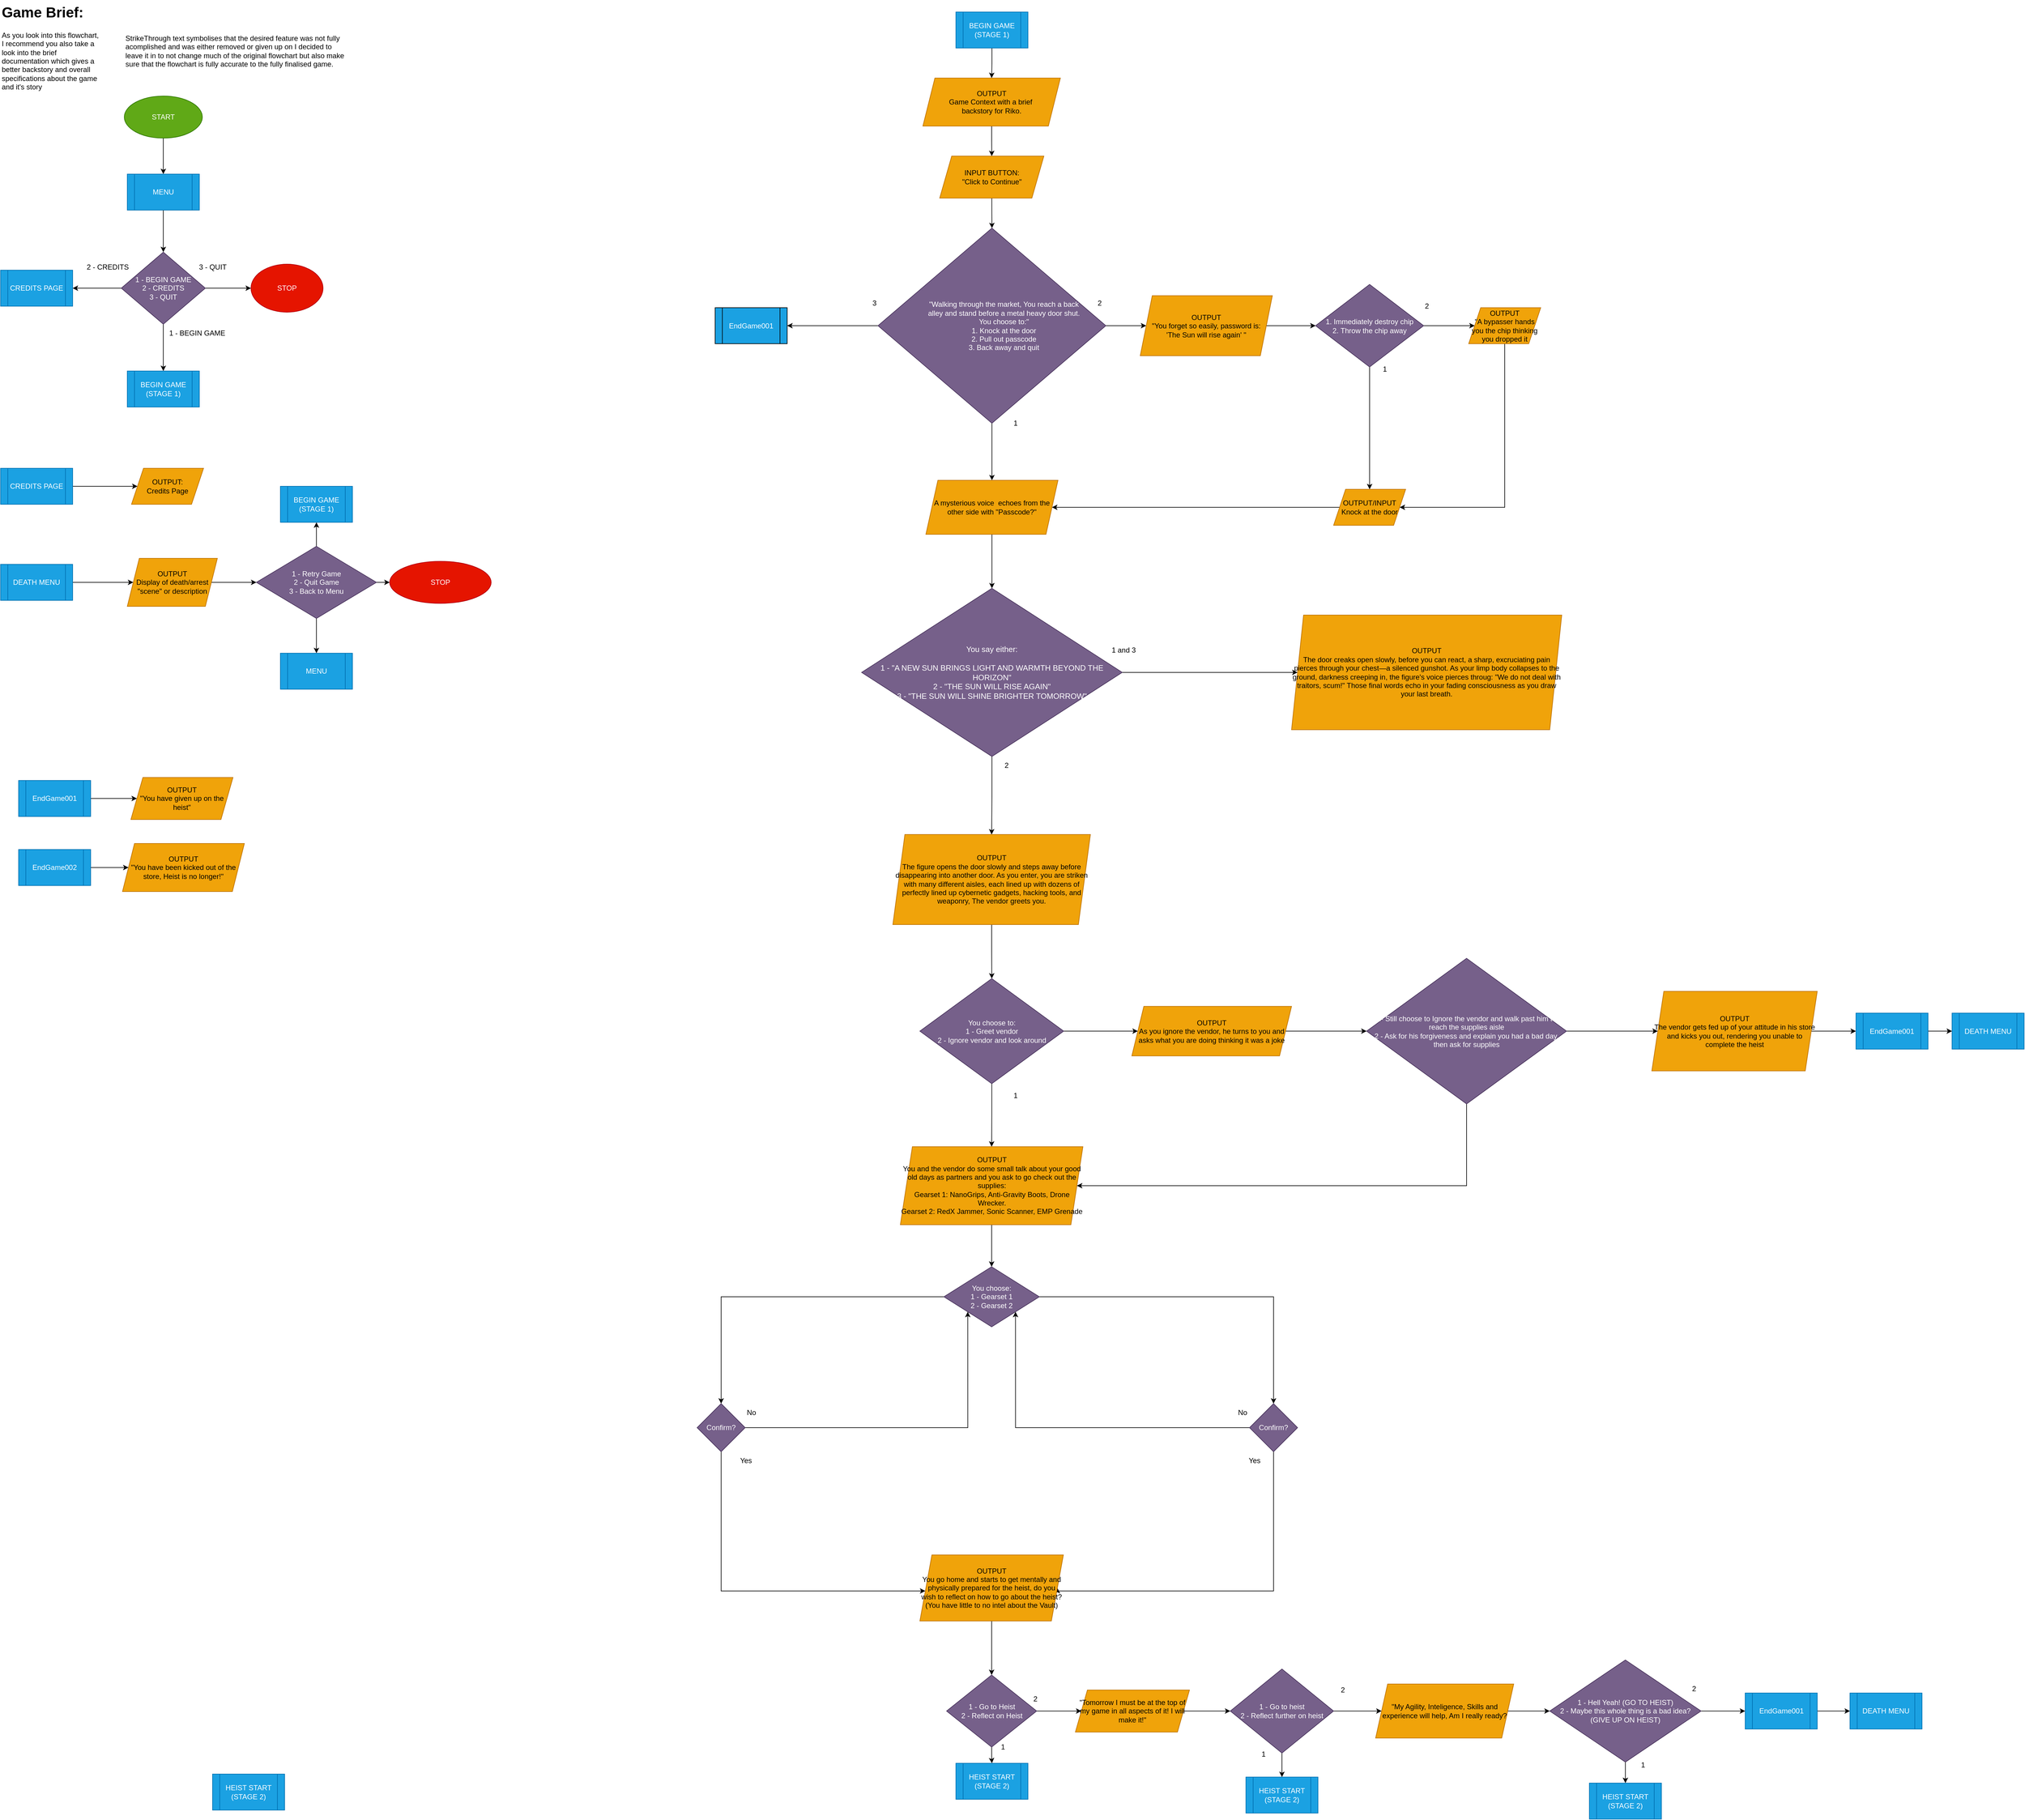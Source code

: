 <mxfile version="24.7.17">
  <diagram name="Page-1" id="VmHKmfUE9KVC_jt5b50s">
    <mxGraphModel dx="1400" dy="854" grid="1" gridSize="10" guides="1" tooltips="1" connect="1" arrows="1" fold="1" page="1" pageScale="1" pageWidth="827" pageHeight="1169" math="0" shadow="0">
      <root>
        <mxCell id="0" />
        <mxCell id="1" parent="0" />
        <mxCell id="46WT86W8ZebrYgX9wmy_-6" style="edgeStyle=orthogonalEdgeStyle;rounded=0;orthogonalLoop=1;jettySize=auto;html=1;exitX=0.5;exitY=1;exitDx=0;exitDy=0;" parent="1" source="46WT86W8ZebrYgX9wmy_-1" target="46WT86W8ZebrYgX9wmy_-2" edge="1">
          <mxGeometry relative="1" as="geometry" />
        </mxCell>
        <mxCell id="46WT86W8ZebrYgX9wmy_-1" value="START" style="ellipse;whiteSpace=wrap;html=1;fillColor=#60a917;fontColor=#ffffff;strokeColor=#2D7600;" parent="1" vertex="1">
          <mxGeometry x="206" y="160" width="130" height="70" as="geometry" />
        </mxCell>
        <mxCell id="oyWgZkVQvpPqm8uU8-76-2" style="edgeStyle=orthogonalEdgeStyle;rounded=0;orthogonalLoop=1;jettySize=auto;html=1;exitX=0.5;exitY=1;exitDx=0;exitDy=0;" parent="1" source="46WT86W8ZebrYgX9wmy_-2" target="46WT86W8ZebrYgX9wmy_-4" edge="1">
          <mxGeometry relative="1" as="geometry" />
        </mxCell>
        <mxCell id="46WT86W8ZebrYgX9wmy_-2" value="MENU" style="shape=process;whiteSpace=wrap;html=1;backgroundOutline=1;fillColor=#1ba1e2;strokeColor=#006EAF;fontColor=#ffffff;" parent="1" vertex="1">
          <mxGeometry x="211" y="290" width="120" height="60" as="geometry" />
        </mxCell>
        <mxCell id="46WT86W8ZebrYgX9wmy_-8" style="edgeStyle=orthogonalEdgeStyle;rounded=0;orthogonalLoop=1;jettySize=auto;html=1;exitX=1;exitY=0.5;exitDx=0;exitDy=0;" parent="1" source="46WT86W8ZebrYgX9wmy_-4" target="46WT86W8ZebrYgX9wmy_-7" edge="1">
          <mxGeometry relative="1" as="geometry" />
        </mxCell>
        <mxCell id="oyWgZkVQvpPqm8uU8-76-1" style="edgeStyle=orthogonalEdgeStyle;rounded=0;orthogonalLoop=1;jettySize=auto;html=1;exitX=0;exitY=0.5;exitDx=0;exitDy=0;" parent="1" source="46WT86W8ZebrYgX9wmy_-4" target="46WT86W8ZebrYgX9wmy_-28" edge="1">
          <mxGeometry relative="1" as="geometry" />
        </mxCell>
        <mxCell id="ohu0Xb9F8poQxh4BpGcP-58" style="edgeStyle=orthogonalEdgeStyle;rounded=0;orthogonalLoop=1;jettySize=auto;html=1;exitX=0.5;exitY=1;exitDx=0;exitDy=0;" edge="1" parent="1" source="46WT86W8ZebrYgX9wmy_-4" target="ohu0Xb9F8poQxh4BpGcP-57">
          <mxGeometry relative="1" as="geometry" />
        </mxCell>
        <mxCell id="46WT86W8ZebrYgX9wmy_-4" value="1 - BEGIN GAME&lt;div&gt;2 - CREDITS&lt;/div&gt;&lt;div&gt;3 - QUIT&lt;/div&gt;" style="rhombus;whiteSpace=wrap;html=1;fillColor=#76608a;fontColor=#ffffff;strokeColor=#432D57;" parent="1" vertex="1">
          <mxGeometry x="201" y="420" width="140" height="120" as="geometry" />
        </mxCell>
        <mxCell id="46WT86W8ZebrYgX9wmy_-7" value="STOP" style="ellipse;whiteSpace=wrap;html=1;fillColor=#e51400;fontColor=#ffffff;strokeColor=#B20000;" parent="1" vertex="1">
          <mxGeometry x="417" y="440" width="120" height="80" as="geometry" />
        </mxCell>
        <mxCell id="46WT86W8ZebrYgX9wmy_-9" value="3 - QUIT" style="text;html=1;align=center;verticalAlign=middle;resizable=0;points=[];autosize=1;strokeColor=none;fillColor=none;" parent="1" vertex="1">
          <mxGeometry x="318" y="430" width="70" height="30" as="geometry" />
        </mxCell>
        <mxCell id="46WT86W8ZebrYgX9wmy_-37" style="edgeStyle=orthogonalEdgeStyle;rounded=0;orthogonalLoop=1;jettySize=auto;html=1;exitX=0.5;exitY=1;exitDx=0;exitDy=0;fontFamily=Helvetica;fontSize=12;fontColor=default;" parent="1" source="46WT86W8ZebrYgX9wmy_-18" target="46WT86W8ZebrYgX9wmy_-36" edge="1">
          <mxGeometry relative="1" as="geometry" />
        </mxCell>
        <mxCell id="46WT86W8ZebrYgX9wmy_-18" value="BEGIN GAME&lt;div&gt;(STAGE 1)&lt;/div&gt;" style="shape=process;whiteSpace=wrap;html=1;backgroundOutline=1;fillColor=#1ba1e2;fontColor=#ffffff;strokeColor=#006EAF;" parent="1" vertex="1">
          <mxGeometry x="1591" y="20" width="120" height="60" as="geometry" />
        </mxCell>
        <mxCell id="46WT86W8ZebrYgX9wmy_-25" value="2 - CREDITS" style="text;html=1;align=center;verticalAlign=middle;resizable=0;points=[];autosize=1;strokeColor=none;fillColor=none;fontFamily=Helvetica;fontSize=12;fontColor=default;" parent="1" vertex="1">
          <mxGeometry x="133" y="430" width="90" height="30" as="geometry" />
        </mxCell>
        <mxCell id="46WT86W8ZebrYgX9wmy_-26" value="1 - BEGIN GAME" style="text;html=1;align=center;verticalAlign=middle;resizable=0;points=[];autosize=1;strokeColor=none;fillColor=none;fontFamily=Helvetica;fontSize=12;fontColor=default;" parent="1" vertex="1">
          <mxGeometry x="267" y="540" width="120" height="30" as="geometry" />
        </mxCell>
        <mxCell id="46WT86W8ZebrYgX9wmy_-28" value="CREDITS PAGE" style="shape=process;whiteSpace=wrap;html=1;backgroundOutline=1;strokeColor=#006EAF;align=center;verticalAlign=middle;fontFamily=Helvetica;fontSize=12;fontColor=#ffffff;fillColor=#1ba1e2;" parent="1" vertex="1">
          <mxGeometry y="450" width="120" height="60" as="geometry" />
        </mxCell>
        <mxCell id="46WT86W8ZebrYgX9wmy_-35" style="edgeStyle=orthogonalEdgeStyle;rounded=0;orthogonalLoop=1;jettySize=auto;html=1;exitX=1;exitY=0.5;exitDx=0;exitDy=0;fontFamily=Helvetica;fontSize=12;fontColor=default;" parent="1" source="46WT86W8ZebrYgX9wmy_-32" target="46WT86W8ZebrYgX9wmy_-34" edge="1">
          <mxGeometry relative="1" as="geometry" />
        </mxCell>
        <mxCell id="46WT86W8ZebrYgX9wmy_-32" value="CREDITS PAGE" style="shape=process;whiteSpace=wrap;html=1;backgroundOutline=1;strokeColor=#006EAF;align=center;verticalAlign=middle;fontFamily=Helvetica;fontSize=12;fontColor=#ffffff;fillColor=#1ba1e2;" parent="1" vertex="1">
          <mxGeometry y="780" width="120" height="60" as="geometry" />
        </mxCell>
        <mxCell id="46WT86W8ZebrYgX9wmy_-34" value="OUTPUT:&lt;br&gt;Credits Page" style="shape=parallelogram;perimeter=parallelogramPerimeter;whiteSpace=wrap;html=1;fixedSize=1;strokeColor=#BD7000;align=center;verticalAlign=middle;fontFamily=Helvetica;fontSize=12;fontColor=#000000;fillColor=#f0a30a;" parent="1" vertex="1">
          <mxGeometry x="218" y="780" width="120" height="60" as="geometry" />
        </mxCell>
        <mxCell id="46WT86W8ZebrYgX9wmy_-39" style="edgeStyle=orthogonalEdgeStyle;rounded=0;orthogonalLoop=1;jettySize=auto;html=1;exitX=0.5;exitY=1;exitDx=0;exitDy=0;fontFamily=Helvetica;fontSize=12;fontColor=default;" parent="1" source="46WT86W8ZebrYgX9wmy_-36" target="46WT86W8ZebrYgX9wmy_-38" edge="1">
          <mxGeometry relative="1" as="geometry" />
        </mxCell>
        <mxCell id="46WT86W8ZebrYgX9wmy_-36" value="OUTPUT&lt;div&gt;Game Context with a brief&amp;nbsp;&lt;/div&gt;&lt;div&gt;backstory for Riko.&lt;/div&gt;" style="shape=parallelogram;perimeter=parallelogramPerimeter;whiteSpace=wrap;html=1;fixedSize=1;strokeColor=#BD7000;align=center;verticalAlign=middle;fontFamily=Helvetica;fontSize=12;fontColor=#000000;fillColor=#f0a30a;" parent="1" vertex="1">
          <mxGeometry x="1536" y="130" width="229" height="80" as="geometry" />
        </mxCell>
        <mxCell id="oyWgZkVQvpPqm8uU8-76-6" style="edgeStyle=orthogonalEdgeStyle;rounded=0;orthogonalLoop=1;jettySize=auto;html=1;exitX=0.5;exitY=1;exitDx=0;exitDy=0;" parent="1" source="46WT86W8ZebrYgX9wmy_-38" target="oyWgZkVQvpPqm8uU8-76-5" edge="1">
          <mxGeometry relative="1" as="geometry" />
        </mxCell>
        <mxCell id="46WT86W8ZebrYgX9wmy_-38" value="INPUT BUTTON:&#xa;&quot;Click to Continue&quot;" style="shape=parallelogram;perimeter=parallelogramPerimeter;whiteSpace=wrap;fixedSize=1;strokeColor=#BD7000;align=center;verticalAlign=middle;fontFamily=Helvetica;fontSize=12;fontColor=#000000;fillColor=#f0a30a;" parent="1" vertex="1">
          <mxGeometry x="1564" y="260" width="173.5" height="70" as="geometry" />
        </mxCell>
        <mxCell id="oyWgZkVQvpPqm8uU8-76-3" value="StrikeThrough text symbolises that the desired feature&amp;nbsp;&lt;span style=&quot;background-color: initial;&quot;&gt;was not fully&amp;nbsp;&lt;/span&gt;&lt;div&gt;&lt;span style=&quot;background-color: initial;&quot;&gt;acomplished and was either removed or given up on&amp;nbsp;&lt;/span&gt;&lt;span style=&quot;background-color: initial;&quot;&gt;I decided to&amp;nbsp;&lt;/span&gt;&lt;/div&gt;&lt;div&gt;&lt;span style=&quot;background-color: initial;&quot;&gt;leave it in to not change much of the original flowchart&amp;nbsp;&lt;/span&gt;&lt;span style=&quot;background-color: initial;&quot;&gt;but also make&lt;/span&gt;&lt;/div&gt;&lt;div&gt;&lt;span style=&quot;background-color: initial;&quot;&gt;sure that the flowchart is fully accurate to the fully finalised game.&lt;/span&gt;&lt;/div&gt;" style="text;html=1;align=left;verticalAlign=middle;resizable=0;points=[];autosize=1;strokeColor=none;fillColor=none;" parent="1" vertex="1">
          <mxGeometry x="206" y="50" width="390" height="70" as="geometry" />
        </mxCell>
        <mxCell id="oyWgZkVQvpPqm8uU8-76-8" style="edgeStyle=orthogonalEdgeStyle;rounded=0;orthogonalLoop=1;jettySize=auto;html=1;exitX=0;exitY=0.5;exitDx=0;exitDy=0;" parent="1" source="oyWgZkVQvpPqm8uU8-76-5" target="oyWgZkVQvpPqm8uU8-76-7" edge="1">
          <mxGeometry relative="1" as="geometry" />
        </mxCell>
        <mxCell id="oyWgZkVQvpPqm8uU8-76-17" style="edgeStyle=orthogonalEdgeStyle;rounded=0;orthogonalLoop=1;jettySize=auto;html=1;exitX=1;exitY=0.5;exitDx=0;exitDy=0;" parent="1" source="oyWgZkVQvpPqm8uU8-76-5" target="oyWgZkVQvpPqm8uU8-76-16" edge="1">
          <mxGeometry relative="1" as="geometry" />
        </mxCell>
        <mxCell id="ohu0Xb9F8poQxh4BpGcP-9" style="edgeStyle=orthogonalEdgeStyle;rounded=0;orthogonalLoop=1;jettySize=auto;html=1;exitX=0.5;exitY=1;exitDx=0;exitDy=0;" edge="1" parent="1" source="oyWgZkVQvpPqm8uU8-76-5" target="ohu0Xb9F8poQxh4BpGcP-8">
          <mxGeometry relative="1" as="geometry" />
        </mxCell>
        <mxCell id="oyWgZkVQvpPqm8uU8-76-5" value="&lt;blockquote style=&quot;margin: 0 0 0 40px; border: none; padding: 0px;&quot;&gt;&lt;div style=&quot;&quot;&gt;&quot;Walking through the market, You reach a back&lt;/div&gt;&lt;div style=&quot;&quot;&gt;alley and stand before a metal heavy door shut.&lt;/div&gt;&lt;div style=&quot;&quot;&gt;You choose to:&quot;&lt;/div&gt;&lt;div style=&quot;&quot;&gt;1. Knock at the door&lt;/div&gt;&lt;div style=&quot;&quot;&gt;2. Pull out passcode&lt;/div&gt;&lt;div style=&quot;&quot;&gt;3. Back away and quit&lt;/div&gt;&lt;/blockquote&gt;" style="rhombus;whiteSpace=wrap;html=1;align=center;fillColor=#76608a;fontColor=#ffffff;strokeColor=#432D57;" parent="1" vertex="1">
          <mxGeometry x="1461.25" y="380" width="379.5" height="325" as="geometry" />
        </mxCell>
        <mxCell id="oyWgZkVQvpPqm8uU8-76-7" value="&lt;font color=&quot;#ffffff&quot;&gt;EndGame001&lt;/font&gt;" style="shape=process;whiteSpace=wrap;html=1;backgroundOutline=1;fillColor=#1BA1E2;" parent="1" vertex="1">
          <mxGeometry x="1190" y="512.5" width="120" height="60" as="geometry" />
        </mxCell>
        <mxCell id="oyWgZkVQvpPqm8uU8-76-9" value="3" style="text;html=1;align=center;verticalAlign=middle;resizable=0;points=[];autosize=1;strokeColor=none;fillColor=none;" parent="1" vertex="1">
          <mxGeometry x="1440" y="490" width="30" height="30" as="geometry" />
        </mxCell>
        <mxCell id="oyWgZkVQvpPqm8uU8-76-10" value="2" style="text;html=1;align=center;verticalAlign=middle;resizable=0;points=[];autosize=1;strokeColor=none;fillColor=none;" parent="1" vertex="1">
          <mxGeometry x="1815" y="490" width="30" height="30" as="geometry" />
        </mxCell>
        <mxCell id="oyWgZkVQvpPqm8uU8-76-12" value="1" style="text;html=1;align=center;verticalAlign=middle;resizable=0;points=[];autosize=1;strokeColor=none;fillColor=none;" parent="1" vertex="1">
          <mxGeometry x="1675" y="690" width="30" height="30" as="geometry" />
        </mxCell>
        <mxCell id="ohu0Xb9F8poQxh4BpGcP-2" style="edgeStyle=orthogonalEdgeStyle;rounded=0;orthogonalLoop=1;jettySize=auto;html=1;exitX=1;exitY=0.5;exitDx=0;exitDy=0;" edge="1" parent="1" source="oyWgZkVQvpPqm8uU8-76-16" target="ohu0Xb9F8poQxh4BpGcP-1">
          <mxGeometry relative="1" as="geometry" />
        </mxCell>
        <mxCell id="oyWgZkVQvpPqm8uU8-76-16" value="OUTPUT&lt;div&gt;&quot;You forget so easily, password is:&lt;br&gt;&#39;The Sun will rise again&#39; &quot;&lt;/div&gt;" style="shape=parallelogram;perimeter=parallelogramPerimeter;whiteSpace=wrap;html=1;fixedSize=1;fillColor=#f0a30a;fontColor=#000000;strokeColor=#BD7000;" parent="1" vertex="1">
          <mxGeometry x="1898" y="492.5" width="220" height="100" as="geometry" />
        </mxCell>
        <mxCell id="ohu0Xb9F8poQxh4BpGcP-11" style="edgeStyle=orthogonalEdgeStyle;rounded=0;orthogonalLoop=1;jettySize=auto;html=1;exitX=0.5;exitY=1;exitDx=0;exitDy=0;" edge="1" parent="1" source="ohu0Xb9F8poQxh4BpGcP-1" target="ohu0Xb9F8poQxh4BpGcP-10">
          <mxGeometry relative="1" as="geometry" />
        </mxCell>
        <mxCell id="ohu0Xb9F8poQxh4BpGcP-14" style="edgeStyle=orthogonalEdgeStyle;rounded=0;orthogonalLoop=1;jettySize=auto;html=1;exitX=1;exitY=0.5;exitDx=0;exitDy=0;" edge="1" parent="1" source="ohu0Xb9F8poQxh4BpGcP-1" target="ohu0Xb9F8poQxh4BpGcP-15">
          <mxGeometry relative="1" as="geometry">
            <mxPoint x="2520.0" y="515.211" as="targetPoint" />
          </mxGeometry>
        </mxCell>
        <mxCell id="ohu0Xb9F8poQxh4BpGcP-1" value="1. Immediately destroy chip&lt;div&gt;2.&amp;nbsp;&lt;span style=&quot;background-color: initial;&quot;&gt;Throw the chip away&lt;/span&gt;&lt;/div&gt;" style="rhombus;whiteSpace=wrap;html=1;fillColor=#76608a;fontColor=#ffffff;strokeColor=#432D57;" vertex="1" parent="1">
          <mxGeometry x="2190" y="473.75" width="180" height="137.5" as="geometry" />
        </mxCell>
        <mxCell id="ohu0Xb9F8poQxh4BpGcP-18" value="" style="edgeStyle=orthogonalEdgeStyle;rounded=0;orthogonalLoop=1;jettySize=auto;html=1;" edge="1" parent="1" source="ohu0Xb9F8poQxh4BpGcP-8" target="ohu0Xb9F8poQxh4BpGcP-17">
          <mxGeometry relative="1" as="geometry" />
        </mxCell>
        <mxCell id="ohu0Xb9F8poQxh4BpGcP-8" value="A mysterious voice&amp;nbsp; echoes from the other side with &quot;Passcode?&quot;" style="shape=parallelogram;perimeter=parallelogramPerimeter;whiteSpace=wrap;html=1;fixedSize=1;fillColor=#f0a30a;fontColor=#000000;strokeColor=#BD7000;" vertex="1" parent="1">
          <mxGeometry x="1541" y="800" width="220" height="90" as="geometry" />
        </mxCell>
        <mxCell id="ohu0Xb9F8poQxh4BpGcP-12" style="edgeStyle=orthogonalEdgeStyle;rounded=0;orthogonalLoop=1;jettySize=auto;html=1;exitX=0;exitY=0.5;exitDx=0;exitDy=0;" edge="1" parent="1" source="ohu0Xb9F8poQxh4BpGcP-10" target="ohu0Xb9F8poQxh4BpGcP-8">
          <mxGeometry relative="1" as="geometry" />
        </mxCell>
        <mxCell id="ohu0Xb9F8poQxh4BpGcP-10" value="OUTPUT/INPUT&lt;br&gt;Knock at the door" style="shape=parallelogram;perimeter=parallelogramPerimeter;whiteSpace=wrap;html=1;fixedSize=1;fillColor=#f0a30a;fontColor=#000000;strokeColor=#BD7000;" vertex="1" parent="1">
          <mxGeometry x="2220" y="815" width="120" height="60" as="geometry" />
        </mxCell>
        <mxCell id="ohu0Xb9F8poQxh4BpGcP-13" value="1" style="text;html=1;align=center;verticalAlign=middle;resizable=0;points=[];autosize=1;strokeColor=none;fillColor=none;" vertex="1" parent="1">
          <mxGeometry x="2290" y="600" width="30" height="30" as="geometry" />
        </mxCell>
        <mxCell id="ohu0Xb9F8poQxh4BpGcP-16" style="edgeStyle=orthogonalEdgeStyle;rounded=0;orthogonalLoop=1;jettySize=auto;html=1;exitX=0.5;exitY=1;exitDx=0;exitDy=0;entryX=1;entryY=0.5;entryDx=0;entryDy=0;" edge="1" parent="1" source="ohu0Xb9F8poQxh4BpGcP-15" target="ohu0Xb9F8poQxh4BpGcP-10">
          <mxGeometry relative="1" as="geometry">
            <Array as="points">
              <mxPoint x="2505" y="845" />
            </Array>
          </mxGeometry>
        </mxCell>
        <mxCell id="ohu0Xb9F8poQxh4BpGcP-15" value="OUTPUT&lt;br&gt;&quot;A bypasser hands you the chip thinking you dropped it" style="shape=parallelogram;perimeter=parallelogramPerimeter;whiteSpace=wrap;html=1;fixedSize=1;fillColor=#f0a30a;fontColor=#000000;strokeColor=#BD7000;" vertex="1" parent="1">
          <mxGeometry x="2445" y="512.5" width="120" height="60" as="geometry" />
        </mxCell>
        <mxCell id="ohu0Xb9F8poQxh4BpGcP-22" value="" style="edgeStyle=orthogonalEdgeStyle;rounded=0;orthogonalLoop=1;jettySize=auto;html=1;" edge="1" parent="1" source="ohu0Xb9F8poQxh4BpGcP-17" target="ohu0Xb9F8poQxh4BpGcP-21">
          <mxGeometry relative="1" as="geometry" />
        </mxCell>
        <mxCell id="ohu0Xb9F8poQxh4BpGcP-27" value="" style="edgeStyle=orthogonalEdgeStyle;rounded=0;orthogonalLoop=1;jettySize=auto;html=1;" edge="1" parent="1" source="ohu0Xb9F8poQxh4BpGcP-17" target="ohu0Xb9F8poQxh4BpGcP-26">
          <mxGeometry relative="1" as="geometry" />
        </mxCell>
        <mxCell id="ohu0Xb9F8poQxh4BpGcP-17" value="&lt;font style=&quot;font-size: 13px;&quot;&gt;You say either:&lt;/font&gt;&lt;div&gt;&lt;font style=&quot;font-size: 13px;&quot;&gt;&lt;br&gt;&lt;div style=&quot;&quot;&gt;&lt;span style=&quot;background-color: initial;&quot;&gt;1 - &quot;A NEW SUN BRINGS LIGHT AND WARMTH BEYOND THE HORIZON&quot;&lt;/span&gt;&lt;/div&gt;&lt;/font&gt;&lt;div&gt;&lt;div style=&quot;font-size: 13px;&quot;&gt;&lt;font style=&quot;font-size: 13px;&quot;&gt;2 - &quot;THE SUN WILL RISE AGAIN&quot;&lt;/font&gt;&lt;/div&gt;&lt;div style=&quot;font-size: 13px;&quot;&gt;&lt;font style=&quot;font-size: 13px;&quot;&gt;3 - &quot;THE SUN WILL SHINE BRIGHTER TOMORROW&quot;&lt;/font&gt;&lt;/div&gt;&lt;/div&gt;&lt;/div&gt;" style="rhombus;whiteSpace=wrap;html=1;align=center;fillColor=#76608a;fontColor=#ffffff;strokeColor=#432D57;" vertex="1" parent="1">
          <mxGeometry x="1434" y="980" width="434" height="280" as="geometry" />
        </mxCell>
        <mxCell id="ohu0Xb9F8poQxh4BpGcP-21" value="OUTPUT&lt;br&gt;&lt;div style=&quot;&quot;&gt;&lt;span style=&quot;background-color: initial;&quot;&gt;The door creaks open slowly, before you can react, a sharp, excruciating pain pierces through your chest—a silenced gunshot. As your limp body collapses to the ground, darkness creeping in, the figure&#39;s voice pierces throug: &lt;/span&gt;&lt;span style=&quot;background-color: initial;&quot;&gt;&quot;We do not deal with traitors, scum!&quot;&lt;/span&gt;&lt;span style=&quot;background-color: initial;&quot;&gt; Those final words echo in your fading consciousness as you draw your last breath.&lt;/span&gt;&lt;/div&gt;" style="shape=parallelogram;perimeter=parallelogramPerimeter;whiteSpace=wrap;html=1;fixedSize=1;align=center;fillColor=#f0a30a;fontColor=#000000;strokeColor=#BD7000;" vertex="1" parent="1">
          <mxGeometry x="2150" y="1024.5" width="450" height="191" as="geometry" />
        </mxCell>
        <mxCell id="ohu0Xb9F8poQxh4BpGcP-23" value="1 and 3" style="text;html=1;align=center;verticalAlign=middle;resizable=0;points=[];autosize=1;strokeColor=none;fillColor=none;" vertex="1" parent="1">
          <mxGeometry x="1840" y="1068" width="60" height="30" as="geometry" />
        </mxCell>
        <mxCell id="ohu0Xb9F8poQxh4BpGcP-24" value="2" style="text;html=1;align=center;verticalAlign=middle;resizable=0;points=[];autosize=1;strokeColor=none;fillColor=none;" vertex="1" parent="1">
          <mxGeometry x="2360" y="495" width="30" height="30" as="geometry" />
        </mxCell>
        <mxCell id="ohu0Xb9F8poQxh4BpGcP-25" value="2" style="text;html=1;align=center;verticalAlign=middle;resizable=0;points=[];autosize=1;strokeColor=none;fillColor=none;" vertex="1" parent="1">
          <mxGeometry x="1660" y="1260" width="30" height="30" as="geometry" />
        </mxCell>
        <mxCell id="ohu0Xb9F8poQxh4BpGcP-29" value="" style="edgeStyle=orthogonalEdgeStyle;rounded=0;orthogonalLoop=1;jettySize=auto;html=1;" edge="1" parent="1" source="ohu0Xb9F8poQxh4BpGcP-26" target="ohu0Xb9F8poQxh4BpGcP-28">
          <mxGeometry relative="1" as="geometry" />
        </mxCell>
        <mxCell id="ohu0Xb9F8poQxh4BpGcP-26" value="OUTPUT&lt;br&gt;The figure opens the door slowly and steps away before disappearing into another door. As you enter, you are striken with many different aisles, each lined up with dozens of perfectly lined up cybernetic gadgets, hacking tools, and weaponry, The vendor greets you." style="shape=parallelogram;perimeter=parallelogramPerimeter;whiteSpace=wrap;html=1;fixedSize=1;fillColor=#f0a30a;fontColor=#000000;strokeColor=#BD7000;" vertex="1" parent="1">
          <mxGeometry x="1486" y="1390" width="329" height="150" as="geometry" />
        </mxCell>
        <mxCell id="ohu0Xb9F8poQxh4BpGcP-31" value="" style="edgeStyle=orthogonalEdgeStyle;rounded=0;orthogonalLoop=1;jettySize=auto;html=1;" edge="1" parent="1" source="ohu0Xb9F8poQxh4BpGcP-28" target="ohu0Xb9F8poQxh4BpGcP-30">
          <mxGeometry relative="1" as="geometry" />
        </mxCell>
        <mxCell id="ohu0Xb9F8poQxh4BpGcP-33" value="" style="edgeStyle=orthogonalEdgeStyle;rounded=0;orthogonalLoop=1;jettySize=auto;html=1;" edge="1" parent="1" source="ohu0Xb9F8poQxh4BpGcP-28" target="ohu0Xb9F8poQxh4BpGcP-34">
          <mxGeometry relative="1" as="geometry">
            <mxPoint x="1920.25" y="1717.5" as="targetPoint" />
          </mxGeometry>
        </mxCell>
        <mxCell id="ohu0Xb9F8poQxh4BpGcP-28" value="You choose to:&lt;br&gt;1 - Greet vendor&lt;div&gt;2 - Ignore vendor and look around&lt;/div&gt;" style="rhombus;whiteSpace=wrap;html=1;fillColor=#76608a;fontColor=#ffffff;strokeColor=#432D57;" vertex="1" parent="1">
          <mxGeometry x="1531" y="1630" width="239.5" height="175" as="geometry" />
        </mxCell>
        <mxCell id="ohu0Xb9F8poQxh4BpGcP-36" style="edgeStyle=orthogonalEdgeStyle;rounded=0;orthogonalLoop=1;jettySize=auto;html=1;exitX=0.5;exitY=1;exitDx=0;exitDy=0;entryX=0.5;entryY=0;entryDx=0;entryDy=0;" edge="1" parent="1" source="ohu0Xb9F8poQxh4BpGcP-30" target="ohu0Xb9F8poQxh4BpGcP-35">
          <mxGeometry relative="1" as="geometry" />
        </mxCell>
        <mxCell id="ohu0Xb9F8poQxh4BpGcP-30" value="OUTPUT&lt;br&gt;You and the vendor do some small talk about your good old days as partners and you ask to go check out the supplies:&lt;br&gt;Gearset 1: NanoGrips, Anti-Gravity Boots, Drone Wrecker.&lt;div&gt;Gearset 2: RedX Jammer, Sonic Scanner, EMP Grenade&lt;/div&gt;" style="shape=parallelogram;perimeter=parallelogramPerimeter;whiteSpace=wrap;html=1;fixedSize=1;fillColor=#f0a30a;fontColor=#000000;strokeColor=#BD7000;" vertex="1" parent="1">
          <mxGeometry x="1498.5" y="1910" width="304" height="130" as="geometry" />
        </mxCell>
        <mxCell id="ohu0Xb9F8poQxh4BpGcP-40" value="" style="edgeStyle=orthogonalEdgeStyle;rounded=0;orthogonalLoop=1;jettySize=auto;html=1;" edge="1" parent="1" source="ohu0Xb9F8poQxh4BpGcP-34" target="ohu0Xb9F8poQxh4BpGcP-39">
          <mxGeometry relative="1" as="geometry" />
        </mxCell>
        <mxCell id="ohu0Xb9F8poQxh4BpGcP-34" value="&lt;div&gt;OUTPUT&lt;/div&gt;As you ignore the vendor, he turns to you and asks what you are doing thinking it was a joke" style="shape=parallelogram;perimeter=parallelogramPerimeter;whiteSpace=wrap;html=1;fixedSize=1;fillColor=#f0a30a;fontColor=#000000;strokeColor=#BD7000;" vertex="1" parent="1">
          <mxGeometry x="1884" y="1676.25" width="266" height="82.5" as="geometry" />
        </mxCell>
        <mxCell id="ohu0Xb9F8poQxh4BpGcP-76" style="edgeStyle=orthogonalEdgeStyle;rounded=0;orthogonalLoop=1;jettySize=auto;html=1;exitX=1;exitY=0.5;exitDx=0;exitDy=0;" edge="1" parent="1" source="ohu0Xb9F8poQxh4BpGcP-35" target="ohu0Xb9F8poQxh4BpGcP-80">
          <mxGeometry relative="1" as="geometry">
            <mxPoint x="2120" y="2340" as="targetPoint" />
          </mxGeometry>
        </mxCell>
        <mxCell id="ohu0Xb9F8poQxh4BpGcP-77" style="edgeStyle=orthogonalEdgeStyle;rounded=0;orthogonalLoop=1;jettySize=auto;html=1;exitX=0;exitY=0.5;exitDx=0;exitDy=0;" edge="1" parent="1" source="ohu0Xb9F8poQxh4BpGcP-35" target="ohu0Xb9F8poQxh4BpGcP-78">
          <mxGeometry relative="1" as="geometry">
            <mxPoint x="1200" y="2340" as="targetPoint" />
          </mxGeometry>
        </mxCell>
        <mxCell id="ohu0Xb9F8poQxh4BpGcP-35" value="You choose:&lt;br&gt;1 - Gearset 1&lt;div&gt;2 - Gearset 2&lt;/div&gt;" style="rhombus;whiteSpace=wrap;html=1;fillColor=#76608a;fontColor=#ffffff;strokeColor=#432D57;" vertex="1" parent="1">
          <mxGeometry x="1571" y="2110" width="159" height="100" as="geometry" />
        </mxCell>
        <mxCell id="ohu0Xb9F8poQxh4BpGcP-38" value="1" style="text;html=1;align=center;verticalAlign=middle;resizable=0;points=[];autosize=1;strokeColor=none;fillColor=none;" vertex="1" parent="1">
          <mxGeometry x="1675" y="1810" width="30" height="30" as="geometry" />
        </mxCell>
        <mxCell id="ohu0Xb9F8poQxh4BpGcP-48" value="" style="edgeStyle=orthogonalEdgeStyle;rounded=0;orthogonalLoop=1;jettySize=auto;html=1;" edge="1" parent="1" source="ohu0Xb9F8poQxh4BpGcP-39" target="ohu0Xb9F8poQxh4BpGcP-47">
          <mxGeometry relative="1" as="geometry" />
        </mxCell>
        <mxCell id="ohu0Xb9F8poQxh4BpGcP-54" style="edgeStyle=orthogonalEdgeStyle;rounded=0;orthogonalLoop=1;jettySize=auto;html=1;exitX=0.5;exitY=1;exitDx=0;exitDy=0;entryX=1;entryY=0.5;entryDx=0;entryDy=0;" edge="1" parent="1" source="ohu0Xb9F8poQxh4BpGcP-39" target="ohu0Xb9F8poQxh4BpGcP-30">
          <mxGeometry relative="1" as="geometry">
            <Array as="points">
              <mxPoint x="2442" y="1975" />
            </Array>
          </mxGeometry>
        </mxCell>
        <mxCell id="ohu0Xb9F8poQxh4BpGcP-39" value="1- Still choose to Ignore the vendor and walk past him to reach the supplies aisle&lt;div&gt;2 - Ask for his forgiveness and explain you had a bad day, then ask for supplies&lt;/div&gt;" style="rhombus;whiteSpace=wrap;html=1;fillColor=#76608a;fontColor=#ffffff;strokeColor=#432D57;" vertex="1" parent="1">
          <mxGeometry x="2275" y="1596.25" width="333" height="242.5" as="geometry" />
        </mxCell>
        <mxCell id="ohu0Xb9F8poQxh4BpGcP-104" style="edgeStyle=orthogonalEdgeStyle;rounded=0;orthogonalLoop=1;jettySize=auto;html=1;exitX=1;exitY=0.5;exitDx=0;exitDy=0;" edge="1" parent="1" source="ohu0Xb9F8poQxh4BpGcP-47" target="ohu0Xb9F8poQxh4BpGcP-103">
          <mxGeometry relative="1" as="geometry" />
        </mxCell>
        <mxCell id="ohu0Xb9F8poQxh4BpGcP-47" value="OUTPUT&lt;br&gt;The vendor gets fed up of your attitude in his store and kicks you out, rendering you unable to complete the heist" style="shape=parallelogram;perimeter=parallelogramPerimeter;whiteSpace=wrap;html=1;fixedSize=1;fillColor=#f0a30a;fontColor=#000000;strokeColor=#BD7000;" vertex="1" parent="1">
          <mxGeometry x="2750" y="1651.25" width="275.5" height="132.5" as="geometry" />
        </mxCell>
        <mxCell id="ohu0Xb9F8poQxh4BpGcP-56" value="&lt;h1 style=&quot;margin-top: 0px;&quot;&gt;Game Brief:&lt;/h1&gt;&lt;p&gt;As you look into this flowchart, I recommend you also take a look into the brief documentation which gives a better backstory and overall specifications about the game and it&#39;s story&lt;/p&gt;" style="text;html=1;whiteSpace=wrap;overflow=hidden;rounded=0;" vertex="1" parent="1">
          <mxGeometry width="170" height="160" as="geometry" />
        </mxCell>
        <mxCell id="ohu0Xb9F8poQxh4BpGcP-57" value="BEGIN GAME&lt;div&gt;(STAGE 1)&lt;br&gt;&lt;/div&gt;" style="shape=process;whiteSpace=wrap;html=1;backgroundOutline=1;fillColor=#1ba1e2;fontColor=#ffffff;strokeColor=#006EAF;" vertex="1" parent="1">
          <mxGeometry x="211" y="618" width="120" height="60" as="geometry" />
        </mxCell>
        <mxCell id="ohu0Xb9F8poQxh4BpGcP-62" style="edgeStyle=orthogonalEdgeStyle;rounded=0;orthogonalLoop=1;jettySize=auto;html=1;exitX=1;exitY=0.5;exitDx=0;exitDy=0;entryX=0;entryY=0.5;entryDx=0;entryDy=0;" edge="1" parent="1" source="ohu0Xb9F8poQxh4BpGcP-59" target="ohu0Xb9F8poQxh4BpGcP-116">
          <mxGeometry relative="1" as="geometry">
            <mxPoint x="203" y="970" as="targetPoint" />
          </mxGeometry>
        </mxCell>
        <mxCell id="ohu0Xb9F8poQxh4BpGcP-59" value="DEATH MENU" style="shape=process;whiteSpace=wrap;html=1;backgroundOutline=1;fillColor=#1ba1e2;fontColor=#ffffff;strokeColor=#006EAF;" vertex="1" parent="1">
          <mxGeometry y="940" width="120" height="60" as="geometry" />
        </mxCell>
        <mxCell id="ohu0Xb9F8poQxh4BpGcP-60" value="DEATH MENU" style="shape=process;whiteSpace=wrap;html=1;backgroundOutline=1;fillColor=#1ba1e2;fontColor=#ffffff;strokeColor=#006EAF;" vertex="1" parent="1">
          <mxGeometry x="3250" y="1687.5" width="120" height="60" as="geometry" />
        </mxCell>
        <mxCell id="ohu0Xb9F8poQxh4BpGcP-68" style="edgeStyle=orthogonalEdgeStyle;rounded=0;orthogonalLoop=1;jettySize=auto;html=1;exitX=0.5;exitY=0;exitDx=0;exitDy=0;" edge="1" parent="1" source="ohu0Xb9F8poQxh4BpGcP-63" target="ohu0Xb9F8poQxh4BpGcP-67">
          <mxGeometry relative="1" as="geometry" />
        </mxCell>
        <mxCell id="ohu0Xb9F8poQxh4BpGcP-70" style="edgeStyle=orthogonalEdgeStyle;rounded=0;orthogonalLoop=1;jettySize=auto;html=1;exitX=0.5;exitY=1;exitDx=0;exitDy=0;" edge="1" parent="1" source="ohu0Xb9F8poQxh4BpGcP-63" target="ohu0Xb9F8poQxh4BpGcP-69">
          <mxGeometry relative="1" as="geometry" />
        </mxCell>
        <mxCell id="ohu0Xb9F8poQxh4BpGcP-71" style="edgeStyle=orthogonalEdgeStyle;rounded=0;orthogonalLoop=1;jettySize=auto;html=1;exitX=1;exitY=0.5;exitDx=0;exitDy=0;" edge="1" parent="1" source="ohu0Xb9F8poQxh4BpGcP-63" target="ohu0Xb9F8poQxh4BpGcP-65">
          <mxGeometry relative="1" as="geometry" />
        </mxCell>
        <mxCell id="ohu0Xb9F8poQxh4BpGcP-63" value="1 - Retry Game&lt;div&gt;2 - Quit Game&lt;/div&gt;&lt;div&gt;3 - Back to Menu&lt;/div&gt;" style="rhombus;whiteSpace=wrap;html=1;fillColor=#76608a;fontColor=#ffffff;strokeColor=#432D57;" vertex="1" parent="1">
          <mxGeometry x="426" y="910" width="200" height="120" as="geometry" />
        </mxCell>
        <mxCell id="ohu0Xb9F8poQxh4BpGcP-65" value="STOP" style="ellipse;whiteSpace=wrap;html=1;fillColor=#e51400;fontColor=#ffffff;strokeColor=#B20000;" vertex="1" parent="1">
          <mxGeometry x="648" y="935" width="169" height="70" as="geometry" />
        </mxCell>
        <mxCell id="ohu0Xb9F8poQxh4BpGcP-67" value="BEGIN GAME&lt;div&gt;(STAGE 1)&lt;br&gt;&lt;/div&gt;" style="shape=process;whiteSpace=wrap;html=1;backgroundOutline=1;fillColor=#1ba1e2;fontColor=#ffffff;strokeColor=#006EAF;" vertex="1" parent="1">
          <mxGeometry x="466" y="810" width="120" height="60" as="geometry" />
        </mxCell>
        <mxCell id="ohu0Xb9F8poQxh4BpGcP-69" value="MENU" style="shape=process;whiteSpace=wrap;html=1;backgroundOutline=1;fillColor=#1ba1e2;fontColor=#ffffff;strokeColor=#006EAF;" vertex="1" parent="1">
          <mxGeometry x="466" y="1088" width="120" height="60" as="geometry" />
        </mxCell>
        <mxCell id="ohu0Xb9F8poQxh4BpGcP-79" style="edgeStyle=orthogonalEdgeStyle;rounded=0;orthogonalLoop=1;jettySize=auto;html=1;exitX=1;exitY=0.5;exitDx=0;exitDy=0;entryX=0;entryY=1;entryDx=0;entryDy=0;" edge="1" parent="1" source="ohu0Xb9F8poQxh4BpGcP-78" target="ohu0Xb9F8poQxh4BpGcP-35">
          <mxGeometry relative="1" as="geometry" />
        </mxCell>
        <mxCell id="ohu0Xb9F8poQxh4BpGcP-87" value="" style="edgeStyle=orthogonalEdgeStyle;rounded=0;orthogonalLoop=1;jettySize=auto;html=1;" edge="1" parent="1" source="ohu0Xb9F8poQxh4BpGcP-78" target="ohu0Xb9F8poQxh4BpGcP-86">
          <mxGeometry relative="1" as="geometry">
            <Array as="points">
              <mxPoint x="1200" y="2650" />
            </Array>
          </mxGeometry>
        </mxCell>
        <mxCell id="ohu0Xb9F8poQxh4BpGcP-78" value="Confirm?" style="rhombus;whiteSpace=wrap;html=1;fillColor=#76608a;fontColor=#ffffff;strokeColor=#432D57;" vertex="1" parent="1">
          <mxGeometry x="1160" y="2338" width="80" height="80" as="geometry" />
        </mxCell>
        <mxCell id="ohu0Xb9F8poQxh4BpGcP-81" style="edgeStyle=orthogonalEdgeStyle;rounded=0;orthogonalLoop=1;jettySize=auto;html=1;exitX=0;exitY=0.5;exitDx=0;exitDy=0;entryX=1;entryY=1;entryDx=0;entryDy=0;" edge="1" parent="1" source="ohu0Xb9F8poQxh4BpGcP-80" target="ohu0Xb9F8poQxh4BpGcP-35">
          <mxGeometry relative="1" as="geometry" />
        </mxCell>
        <mxCell id="ohu0Xb9F8poQxh4BpGcP-88" style="edgeStyle=orthogonalEdgeStyle;rounded=0;orthogonalLoop=1;jettySize=auto;html=1;exitX=0.5;exitY=1;exitDx=0;exitDy=0;entryX=1;entryY=0.5;entryDx=0;entryDy=0;" edge="1" parent="1" source="ohu0Xb9F8poQxh4BpGcP-80" target="ohu0Xb9F8poQxh4BpGcP-86">
          <mxGeometry relative="1" as="geometry">
            <Array as="points">
              <mxPoint x="2120" y="2650" />
            </Array>
          </mxGeometry>
        </mxCell>
        <mxCell id="ohu0Xb9F8poQxh4BpGcP-80" value="Confirm?" style="rhombus;whiteSpace=wrap;html=1;fillColor=#76608a;fontColor=#ffffff;strokeColor=#432D57;" vertex="1" parent="1">
          <mxGeometry x="2080" y="2338" width="80" height="80" as="geometry" />
        </mxCell>
        <mxCell id="ohu0Xb9F8poQxh4BpGcP-82" value="No" style="text;html=1;align=center;verticalAlign=middle;resizable=0;points=[];autosize=1;strokeColor=none;fillColor=none;" vertex="1" parent="1">
          <mxGeometry x="1230" y="2338" width="40" height="30" as="geometry" />
        </mxCell>
        <mxCell id="ohu0Xb9F8poQxh4BpGcP-83" value="No" style="text;html=1;align=center;verticalAlign=middle;resizable=0;points=[];autosize=1;strokeColor=none;fillColor=none;" vertex="1" parent="1">
          <mxGeometry x="2048" y="2338" width="40" height="30" as="geometry" />
        </mxCell>
        <mxCell id="ohu0Xb9F8poQxh4BpGcP-84" value="Yes" style="text;html=1;align=center;verticalAlign=middle;resizable=0;points=[];autosize=1;strokeColor=none;fillColor=none;" vertex="1" parent="1">
          <mxGeometry x="2068" y="2418" width="40" height="30" as="geometry" />
        </mxCell>
        <mxCell id="ohu0Xb9F8poQxh4BpGcP-85" value="Yes" style="text;html=1;align=center;verticalAlign=middle;resizable=0;points=[];autosize=1;strokeColor=none;fillColor=none;" vertex="1" parent="1">
          <mxGeometry x="1221" y="2418" width="40" height="30" as="geometry" />
        </mxCell>
        <mxCell id="ohu0Xb9F8poQxh4BpGcP-90" style="edgeStyle=orthogonalEdgeStyle;rounded=0;orthogonalLoop=1;jettySize=auto;html=1;exitX=0.5;exitY=1;exitDx=0;exitDy=0;" edge="1" parent="1" source="ohu0Xb9F8poQxh4BpGcP-86" target="ohu0Xb9F8poQxh4BpGcP-89">
          <mxGeometry relative="1" as="geometry" />
        </mxCell>
        <mxCell id="ohu0Xb9F8poQxh4BpGcP-86" value="&lt;div&gt;OUTPUT&lt;/div&gt;You go home and starts to get mentally and physically prepared for the heist, do you wish to reflect on how to go about the heist? (You have little to no intel about the Vault)" style="shape=parallelogram;perimeter=parallelogramPerimeter;whiteSpace=wrap;html=1;fixedSize=1;fillColor=#f0a30a;fontColor=#000000;strokeColor=#BD7000;" vertex="1" parent="1">
          <mxGeometry x="1531" y="2590" width="239" height="110" as="geometry" />
        </mxCell>
        <mxCell id="ohu0Xb9F8poQxh4BpGcP-93" style="edgeStyle=orthogonalEdgeStyle;rounded=0;orthogonalLoop=1;jettySize=auto;html=1;exitX=1;exitY=0.5;exitDx=0;exitDy=0;" edge="1" parent="1" source="ohu0Xb9F8poQxh4BpGcP-89" target="ohu0Xb9F8poQxh4BpGcP-92">
          <mxGeometry relative="1" as="geometry" />
        </mxCell>
        <mxCell id="ohu0Xb9F8poQxh4BpGcP-130" style="edgeStyle=orthogonalEdgeStyle;rounded=0;orthogonalLoop=1;jettySize=auto;html=1;exitX=0.5;exitY=1;exitDx=0;exitDy=0;" edge="1" parent="1" source="ohu0Xb9F8poQxh4BpGcP-89" target="ohu0Xb9F8poQxh4BpGcP-127">
          <mxGeometry relative="1" as="geometry" />
        </mxCell>
        <mxCell id="ohu0Xb9F8poQxh4BpGcP-89" value="1 - Go to Heist&lt;br&gt;&lt;div&gt;2 - Reflect on Heist&lt;/div&gt;" style="rhombus;whiteSpace=wrap;html=1;fillColor=#76608a;fontColor=#ffffff;strokeColor=#432D57;" vertex="1" parent="1">
          <mxGeometry x="1575.5" y="2790" width="150" height="120" as="geometry" />
        </mxCell>
        <mxCell id="ohu0Xb9F8poQxh4BpGcP-95" style="edgeStyle=orthogonalEdgeStyle;rounded=0;orthogonalLoop=1;jettySize=auto;html=1;exitX=1;exitY=0.5;exitDx=0;exitDy=0;" edge="1" parent="1" source="ohu0Xb9F8poQxh4BpGcP-92" target="ohu0Xb9F8poQxh4BpGcP-94">
          <mxGeometry relative="1" as="geometry" />
        </mxCell>
        <mxCell id="ohu0Xb9F8poQxh4BpGcP-92" value="&quot;Tomorrow I must be at the top of my game in all aspects of it! I will make it!&quot;" style="shape=parallelogram;perimeter=parallelogramPerimeter;whiteSpace=wrap;html=1;fixedSize=1;fillColor=#f0a30a;fontColor=#000000;strokeColor=#BD7000;" vertex="1" parent="1">
          <mxGeometry x="1790" y="2815" width="190" height="70" as="geometry" />
        </mxCell>
        <mxCell id="ohu0Xb9F8poQxh4BpGcP-102" style="edgeStyle=orthogonalEdgeStyle;rounded=0;orthogonalLoop=1;jettySize=auto;html=1;exitX=1;exitY=0.5;exitDx=0;exitDy=0;" edge="1" parent="1" source="ohu0Xb9F8poQxh4BpGcP-94" target="ohu0Xb9F8poQxh4BpGcP-101">
          <mxGeometry relative="1" as="geometry" />
        </mxCell>
        <mxCell id="ohu0Xb9F8poQxh4BpGcP-131" style="edgeStyle=orthogonalEdgeStyle;rounded=0;orthogonalLoop=1;jettySize=auto;html=1;exitX=0.5;exitY=1;exitDx=0;exitDy=0;" edge="1" parent="1" source="ohu0Xb9F8poQxh4BpGcP-94" target="ohu0Xb9F8poQxh4BpGcP-128">
          <mxGeometry relative="1" as="geometry" />
        </mxCell>
        <mxCell id="ohu0Xb9F8poQxh4BpGcP-94" value="&lt;div&gt;1 - Go to heist&lt;/div&gt;2 - Reflect further on heist" style="rhombus;whiteSpace=wrap;html=1;fillColor=#76608a;fontColor=#ffffff;strokeColor=#432D57;" vertex="1" parent="1">
          <mxGeometry x="2048" y="2780" width="172" height="140" as="geometry" />
        </mxCell>
        <mxCell id="ohu0Xb9F8poQxh4BpGcP-96" value="2" style="text;html=1;align=center;verticalAlign=middle;resizable=0;points=[];autosize=1;strokeColor=none;fillColor=none;" vertex="1" parent="1">
          <mxGeometry x="1707.5" y="2815" width="30" height="30" as="geometry" />
        </mxCell>
        <mxCell id="ohu0Xb9F8poQxh4BpGcP-97" value="1" style="text;html=1;align=center;verticalAlign=middle;resizable=0;points=[];autosize=1;strokeColor=none;fillColor=none;" vertex="1" parent="1">
          <mxGeometry x="2088" y="2907" width="30" height="30" as="geometry" />
        </mxCell>
        <mxCell id="ohu0Xb9F8poQxh4BpGcP-98" value="1" style="text;html=1;align=center;verticalAlign=middle;resizable=0;points=[];autosize=1;strokeColor=none;fillColor=none;" vertex="1" parent="1">
          <mxGeometry x="1654" y="2895" width="30" height="30" as="geometry" />
        </mxCell>
        <mxCell id="ohu0Xb9F8poQxh4BpGcP-99" value="2" style="text;html=1;align=center;verticalAlign=middle;resizable=0;points=[];autosize=1;strokeColor=none;fillColor=none;" vertex="1" parent="1">
          <mxGeometry x="2220" y="2800" width="30" height="30" as="geometry" />
        </mxCell>
        <mxCell id="ohu0Xb9F8poQxh4BpGcP-119" value="" style="edgeStyle=orthogonalEdgeStyle;rounded=0;orthogonalLoop=1;jettySize=auto;html=1;" edge="1" parent="1" source="ohu0Xb9F8poQxh4BpGcP-101" target="ohu0Xb9F8poQxh4BpGcP-118">
          <mxGeometry relative="1" as="geometry" />
        </mxCell>
        <mxCell id="ohu0Xb9F8poQxh4BpGcP-101" value="&quot;My Agility, Inteligence, Skills and experience will help, Am I really ready?" style="shape=parallelogram;perimeter=parallelogramPerimeter;whiteSpace=wrap;html=1;fixedSize=1;fillColor=#f0a30a;fontColor=#000000;strokeColor=#BD7000;" vertex="1" parent="1">
          <mxGeometry x="2290" y="2805" width="230" height="90" as="geometry" />
        </mxCell>
        <mxCell id="ohu0Xb9F8poQxh4BpGcP-105" style="edgeStyle=orthogonalEdgeStyle;rounded=0;orthogonalLoop=1;jettySize=auto;html=1;exitX=1;exitY=0.5;exitDx=0;exitDy=0;" edge="1" parent="1" source="ohu0Xb9F8poQxh4BpGcP-103" target="ohu0Xb9F8poQxh4BpGcP-60">
          <mxGeometry relative="1" as="geometry" />
        </mxCell>
        <mxCell id="ohu0Xb9F8poQxh4BpGcP-103" value="EndGame001" style="shape=process;whiteSpace=wrap;html=1;backgroundOutline=1;fillColor=#1ba1e2;fontColor=#ffffff;strokeColor=#006EAF;" vertex="1" parent="1">
          <mxGeometry x="3090" y="1687.5" width="120" height="60" as="geometry" />
        </mxCell>
        <mxCell id="ohu0Xb9F8poQxh4BpGcP-109" value="" style="edgeStyle=orthogonalEdgeStyle;rounded=0;orthogonalLoop=1;jettySize=auto;html=1;" edge="1" parent="1" source="ohu0Xb9F8poQxh4BpGcP-106" target="ohu0Xb9F8poQxh4BpGcP-108">
          <mxGeometry relative="1" as="geometry" />
        </mxCell>
        <mxCell id="ohu0Xb9F8poQxh4BpGcP-106" value="EndGame001" style="shape=process;whiteSpace=wrap;html=1;backgroundOutline=1;fillColor=#1ba1e2;fontColor=#ffffff;strokeColor=#006EAF;" vertex="1" parent="1">
          <mxGeometry x="30" y="1300" width="120" height="60" as="geometry" />
        </mxCell>
        <mxCell id="ohu0Xb9F8poQxh4BpGcP-108" value="OUTPUT&lt;br&gt;&quot;You have given up on the heist&quot;" style="shape=parallelogram;perimeter=parallelogramPerimeter;whiteSpace=wrap;html=1;fixedSize=1;fillColor=#f0a30a;fontColor=#000000;strokeColor=#BD7000;" vertex="1" parent="1">
          <mxGeometry x="217" y="1295" width="170" height="70" as="geometry" />
        </mxCell>
        <mxCell id="ohu0Xb9F8poQxh4BpGcP-110" value="" style="edgeStyle=orthogonalEdgeStyle;rounded=0;orthogonalLoop=1;jettySize=auto;html=1;" edge="1" parent="1" source="ohu0Xb9F8poQxh4BpGcP-111" target="ohu0Xb9F8poQxh4BpGcP-112">
          <mxGeometry relative="1" as="geometry" />
        </mxCell>
        <mxCell id="ohu0Xb9F8poQxh4BpGcP-111" value="EndGame002" style="shape=process;whiteSpace=wrap;html=1;backgroundOutline=1;fillColor=#1ba1e2;fontColor=#ffffff;strokeColor=#006EAF;" vertex="1" parent="1">
          <mxGeometry x="30" y="1415" width="120" height="60" as="geometry" />
        </mxCell>
        <mxCell id="ohu0Xb9F8poQxh4BpGcP-112" value="OUTPUT&lt;br&gt;&quot;You have been kicked out of the store, Heist is no longer!&quot;" style="shape=parallelogram;perimeter=parallelogramPerimeter;whiteSpace=wrap;html=1;fixedSize=1;fillColor=#f0a30a;fontColor=#000000;strokeColor=#BD7000;" vertex="1" parent="1">
          <mxGeometry x="203" y="1405" width="203" height="80" as="geometry" />
        </mxCell>
        <mxCell id="ohu0Xb9F8poQxh4BpGcP-117" style="edgeStyle=orthogonalEdgeStyle;rounded=0;orthogonalLoop=1;jettySize=auto;html=1;exitX=1;exitY=0.5;exitDx=0;exitDy=0;entryX=0;entryY=0.5;entryDx=0;entryDy=0;" edge="1" parent="1" source="ohu0Xb9F8poQxh4BpGcP-116" target="ohu0Xb9F8poQxh4BpGcP-63">
          <mxGeometry relative="1" as="geometry" />
        </mxCell>
        <mxCell id="ohu0Xb9F8poQxh4BpGcP-116" value="&lt;div&gt;OUTPUT&lt;/div&gt;Display of death/arrest &quot;scene&quot; or description" style="shape=parallelogram;perimeter=parallelogramPerimeter;whiteSpace=wrap;html=1;fixedSize=1;fillColor=#f0a30a;fontColor=#000000;strokeColor=#BD7000;" vertex="1" parent="1">
          <mxGeometry x="211" y="930" width="150" height="80" as="geometry" />
        </mxCell>
        <mxCell id="ohu0Xb9F8poQxh4BpGcP-121" value="" style="edgeStyle=orthogonalEdgeStyle;rounded=0;orthogonalLoop=1;jettySize=auto;html=1;" edge="1" parent="1" source="ohu0Xb9F8poQxh4BpGcP-118" target="ohu0Xb9F8poQxh4BpGcP-120">
          <mxGeometry relative="1" as="geometry" />
        </mxCell>
        <mxCell id="ohu0Xb9F8poQxh4BpGcP-132" style="edgeStyle=orthogonalEdgeStyle;rounded=0;orthogonalLoop=1;jettySize=auto;html=1;exitX=0.5;exitY=1;exitDx=0;exitDy=0;" edge="1" parent="1" source="ohu0Xb9F8poQxh4BpGcP-118" target="ohu0Xb9F8poQxh4BpGcP-129">
          <mxGeometry relative="1" as="geometry" />
        </mxCell>
        <mxCell id="ohu0Xb9F8poQxh4BpGcP-118" value="1 - Hell Yeah! (GO TO HEIST)&lt;div&gt;2 - Maybe this whole thing is a bad idea? (GIVE UP ON HEIST)&lt;/div&gt;" style="rhombus;whiteSpace=wrap;html=1;fillColor=#76608a;fontColor=#ffffff;strokeColor=#432D57;" vertex="1" parent="1">
          <mxGeometry x="2580" y="2765" width="252" height="170" as="geometry" />
        </mxCell>
        <mxCell id="ohu0Xb9F8poQxh4BpGcP-123" value="" style="edgeStyle=orthogonalEdgeStyle;rounded=0;orthogonalLoop=1;jettySize=auto;html=1;" edge="1" parent="1" source="ohu0Xb9F8poQxh4BpGcP-120" target="ohu0Xb9F8poQxh4BpGcP-122">
          <mxGeometry relative="1" as="geometry" />
        </mxCell>
        <mxCell id="ohu0Xb9F8poQxh4BpGcP-120" value="EndGame001" style="shape=process;whiteSpace=wrap;html=1;backgroundOutline=1;fillColor=#1ba1e2;fontColor=#ffffff;strokeColor=#006EAF;" vertex="1" parent="1">
          <mxGeometry x="2905.5" y="2820" width="120" height="60" as="geometry" />
        </mxCell>
        <mxCell id="ohu0Xb9F8poQxh4BpGcP-122" value="DEATH MENU" style="shape=process;whiteSpace=wrap;html=1;backgroundOutline=1;fillColor=#1ba1e2;fontColor=#ffffff;strokeColor=#006EAF;" vertex="1" parent="1">
          <mxGeometry x="3080" y="2820" width="120" height="60" as="geometry" />
        </mxCell>
        <mxCell id="ohu0Xb9F8poQxh4BpGcP-124" value="2" style="text;html=1;align=center;verticalAlign=middle;resizable=0;points=[];autosize=1;strokeColor=none;fillColor=none;" vertex="1" parent="1">
          <mxGeometry x="2805" y="2798" width="30" height="30" as="geometry" />
        </mxCell>
        <mxCell id="ohu0Xb9F8poQxh4BpGcP-125" value="1" style="text;html=1;align=center;verticalAlign=middle;resizable=0;points=[];autosize=1;strokeColor=none;fillColor=none;" vertex="1" parent="1">
          <mxGeometry x="2720" y="2925" width="30" height="30" as="geometry" />
        </mxCell>
        <mxCell id="ohu0Xb9F8poQxh4BpGcP-126" value="HEIST START&lt;div&gt;(STAGE 2)&lt;/div&gt;" style="shape=process;whiteSpace=wrap;html=1;backgroundOutline=1;fillColor=#1ba1e2;fontColor=#ffffff;strokeColor=#006EAF;" vertex="1" parent="1">
          <mxGeometry x="353" y="2955" width="120" height="60" as="geometry" />
        </mxCell>
        <mxCell id="ohu0Xb9F8poQxh4BpGcP-127" value="HEIST START&lt;div&gt;(STAGE 2)&lt;/div&gt;" style="shape=process;whiteSpace=wrap;html=1;backgroundOutline=1;fillColor=#1ba1e2;fontColor=#ffffff;strokeColor=#006EAF;" vertex="1" parent="1">
          <mxGeometry x="1591" y="2937" width="120" height="60" as="geometry" />
        </mxCell>
        <mxCell id="ohu0Xb9F8poQxh4BpGcP-128" value="HEIST START&lt;div&gt;(STAGE 2)&lt;/div&gt;" style="shape=process;whiteSpace=wrap;html=1;backgroundOutline=1;fillColor=#1ba1e2;fontColor=#ffffff;strokeColor=#006EAF;" vertex="1" parent="1">
          <mxGeometry x="2074" y="2960" width="120" height="60" as="geometry" />
        </mxCell>
        <mxCell id="ohu0Xb9F8poQxh4BpGcP-129" value="HEIST START&lt;div&gt;(STAGE 2)&lt;/div&gt;" style="shape=process;whiteSpace=wrap;html=1;backgroundOutline=1;fillColor=#1ba1e2;fontColor=#ffffff;strokeColor=#006EAF;" vertex="1" parent="1">
          <mxGeometry x="2646" y="2970" width="120" height="60" as="geometry" />
        </mxCell>
      </root>
    </mxGraphModel>
  </diagram>
</mxfile>
